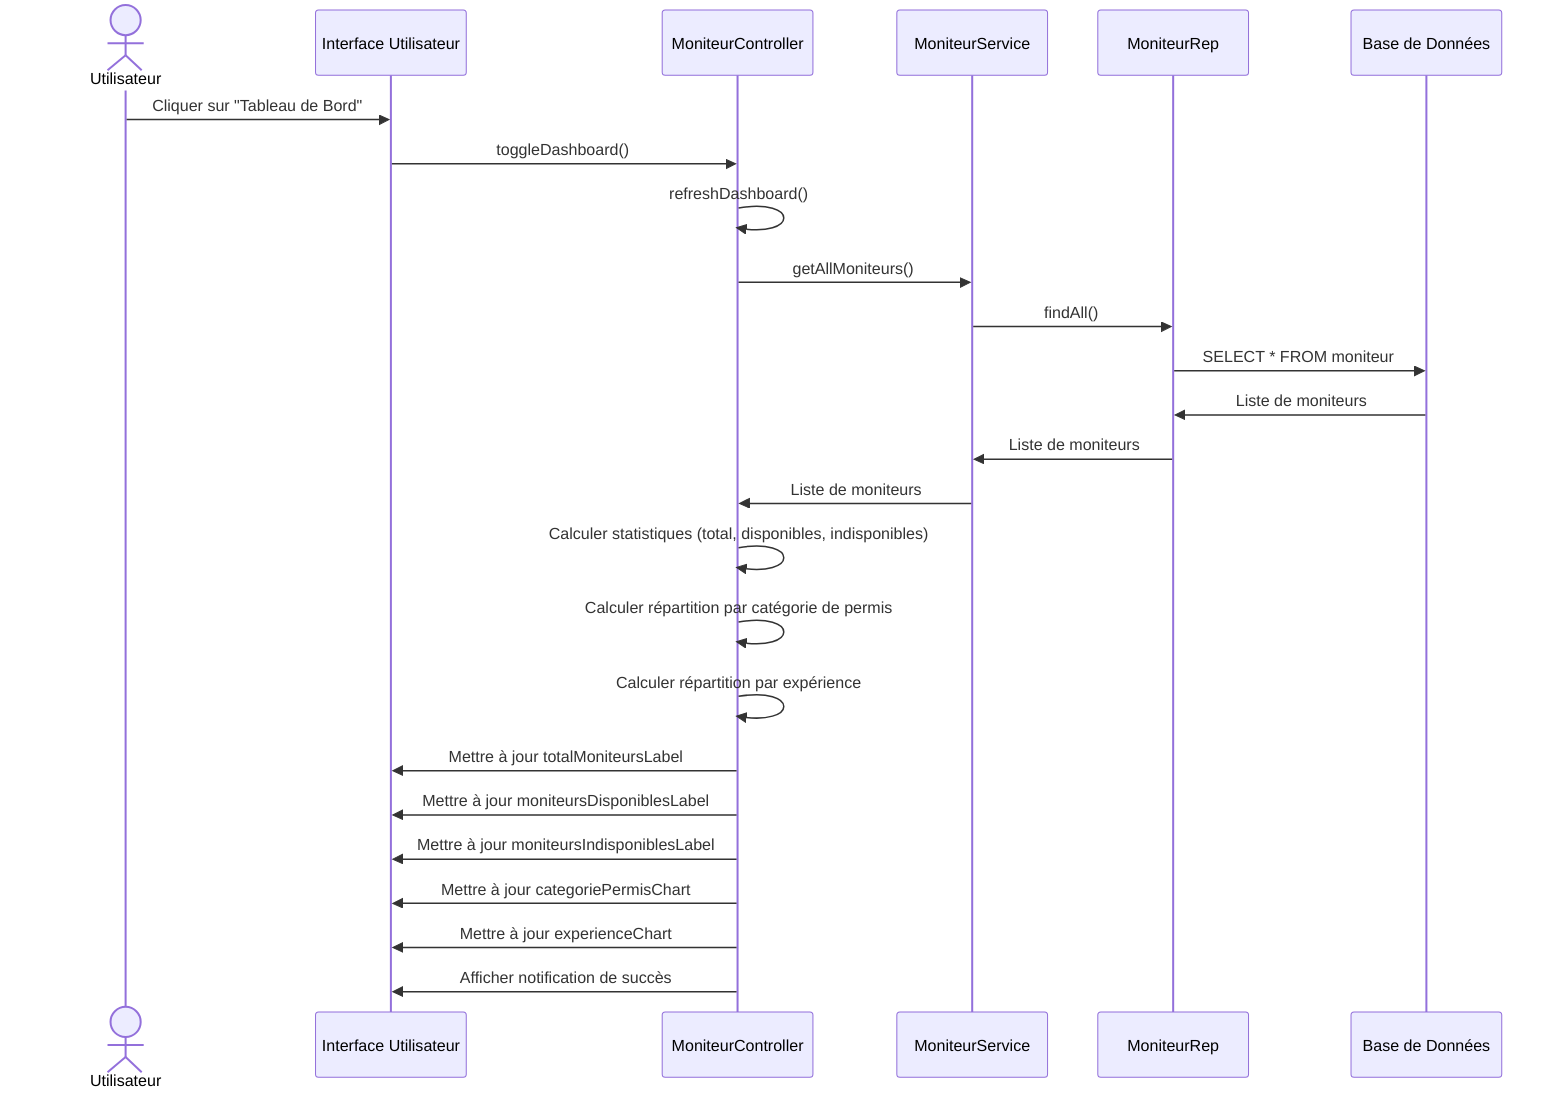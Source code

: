 sequenceDiagram
    actor Utilisateur
    participant IHM as Interface Utilisateur
    participant Ctrl as MoniteurController
    participant Svc as MoniteurService
    participant Rep as MoniteurRep
    participant DB as Base de Données

    Utilisateur->>IHM: Cliquer sur "Tableau de Bord"
    IHM->>Ctrl: toggleDashboard()
    Ctrl->>Ctrl: refreshDashboard()
    Ctrl->>Svc: getAllMoniteurs()
    Svc->>Rep: findAll()
    Rep->>DB: SELECT * FROM moniteur
    DB->>Rep: Liste de moniteurs
    Rep->>Svc: Liste de moniteurs
    Svc->>Ctrl: Liste de moniteurs
    Ctrl->>Ctrl: Calculer statistiques (total, disponibles, indisponibles)
    Ctrl->>Ctrl: Calculer répartition par catégorie de permis
    Ctrl->>Ctrl: Calculer répartition par expérience
    Ctrl->>IHM: Mettre à jour totalMoniteursLabel
    Ctrl->>IHM: Mettre à jour moniteursDisponiblesLabel
    Ctrl->>IHM: Mettre à jour moniteursIndisponiblesLabel
    Ctrl->>IHM: Mettre à jour categoriePermisChart
    Ctrl->>IHM: Mettre à jour experienceChart
    Ctrl->>IHM: Afficher notification de succès